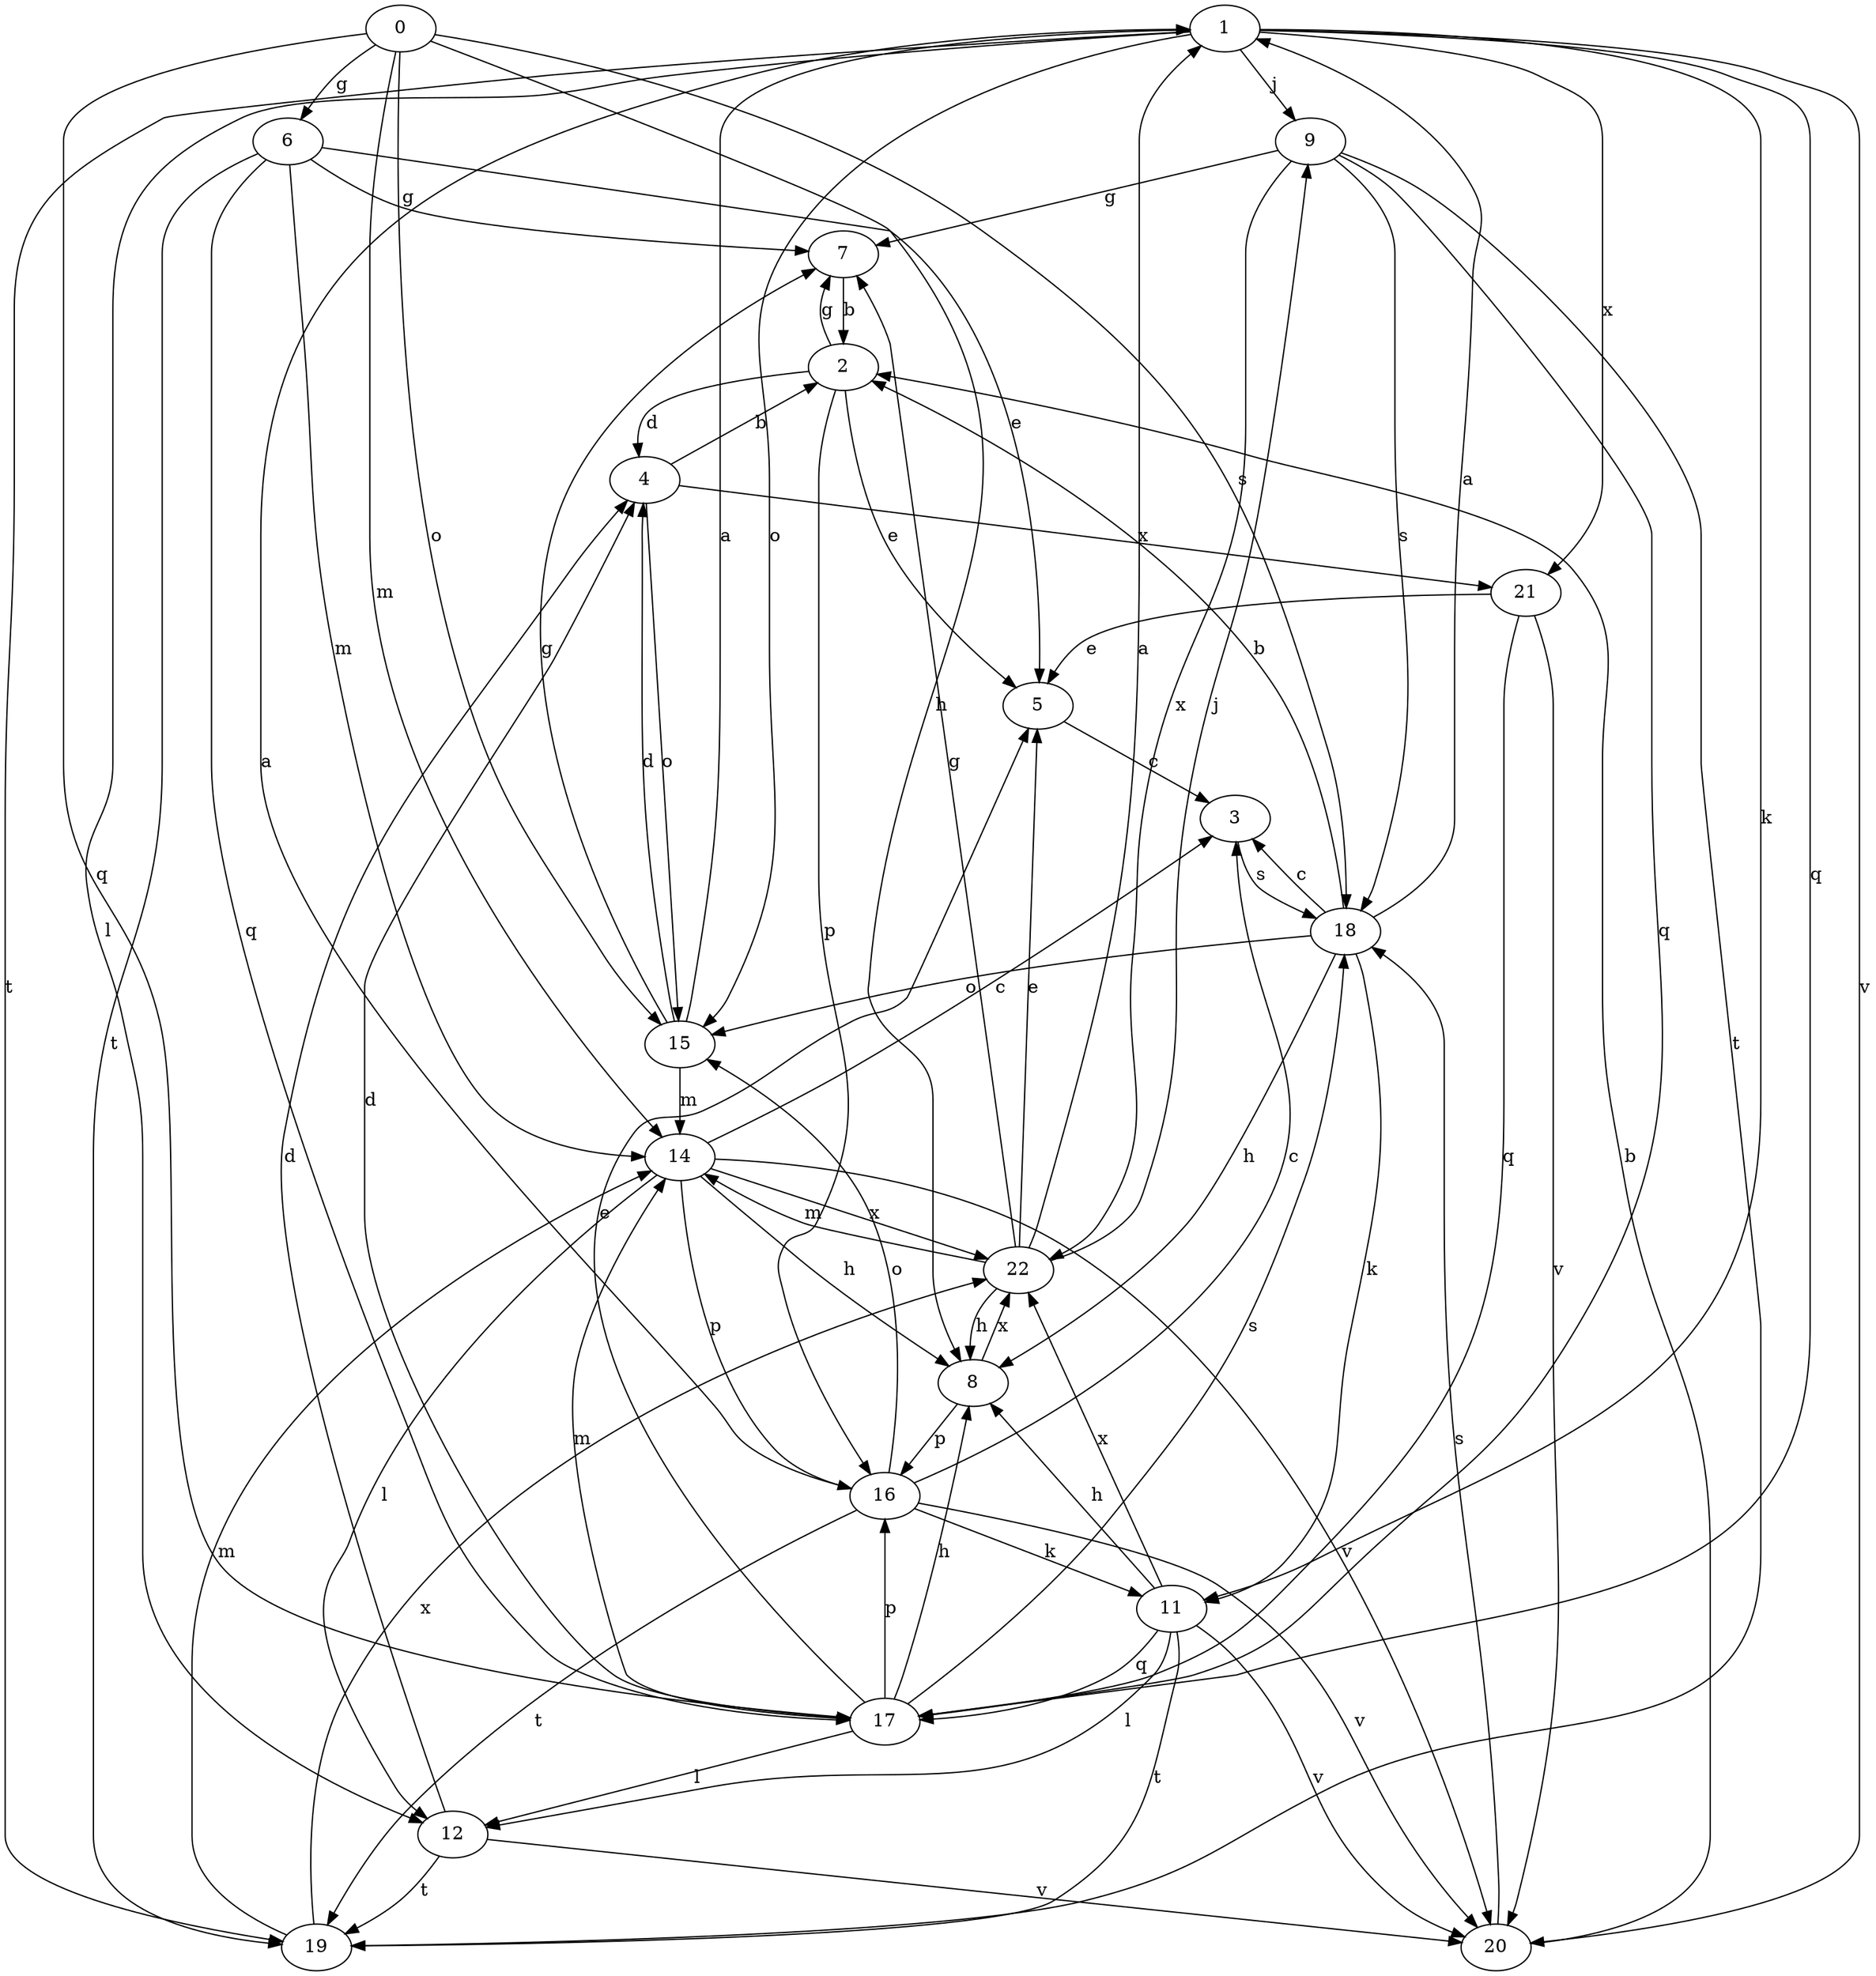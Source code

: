 strict digraph  {
1;
2;
3;
4;
5;
6;
7;
8;
9;
11;
12;
14;
0;
15;
16;
17;
18;
19;
20;
21;
22;
1 -> 9  [label=j];
1 -> 11  [label=k];
1 -> 12  [label=l];
1 -> 15  [label=o];
1 -> 17  [label=q];
1 -> 19  [label=t];
1 -> 20  [label=v];
1 -> 21  [label=x];
2 -> 4  [label=d];
2 -> 5  [label=e];
2 -> 7  [label=g];
2 -> 16  [label=p];
3 -> 18  [label=s];
4 -> 2  [label=b];
4 -> 15  [label=o];
4 -> 21  [label=x];
5 -> 3  [label=c];
6 -> 5  [label=e];
6 -> 7  [label=g];
6 -> 14  [label=m];
6 -> 17  [label=q];
6 -> 19  [label=t];
7 -> 2  [label=b];
8 -> 16  [label=p];
8 -> 22  [label=x];
9 -> 7  [label=g];
9 -> 17  [label=q];
9 -> 18  [label=s];
9 -> 19  [label=t];
9 -> 22  [label=x];
11 -> 8  [label=h];
11 -> 12  [label=l];
11 -> 17  [label=q];
11 -> 19  [label=t];
11 -> 20  [label=v];
11 -> 22  [label=x];
12 -> 4  [label=d];
12 -> 19  [label=t];
12 -> 20  [label=v];
14 -> 3  [label=c];
14 -> 8  [label=h];
14 -> 12  [label=l];
14 -> 16  [label=p];
14 -> 20  [label=v];
14 -> 22  [label=x];
0 -> 6  [label=g];
0 -> 8  [label=h];
0 -> 14  [label=m];
0 -> 15  [label=o];
0 -> 17  [label=q];
0 -> 18  [label=s];
15 -> 1  [label=a];
15 -> 4  [label=d];
15 -> 7  [label=g];
15 -> 14  [label=m];
16 -> 1  [label=a];
16 -> 3  [label=c];
16 -> 11  [label=k];
16 -> 15  [label=o];
16 -> 19  [label=t];
16 -> 20  [label=v];
17 -> 4  [label=d];
17 -> 5  [label=e];
17 -> 8  [label=h];
17 -> 12  [label=l];
17 -> 14  [label=m];
17 -> 16  [label=p];
17 -> 18  [label=s];
18 -> 1  [label=a];
18 -> 2  [label=b];
18 -> 3  [label=c];
18 -> 8  [label=h];
18 -> 11  [label=k];
18 -> 15  [label=o];
19 -> 14  [label=m];
19 -> 22  [label=x];
20 -> 2  [label=b];
20 -> 18  [label=s];
21 -> 5  [label=e];
21 -> 17  [label=q];
21 -> 20  [label=v];
22 -> 1  [label=a];
22 -> 5  [label=e];
22 -> 7  [label=g];
22 -> 8  [label=h];
22 -> 9  [label=j];
22 -> 14  [label=m];
}
